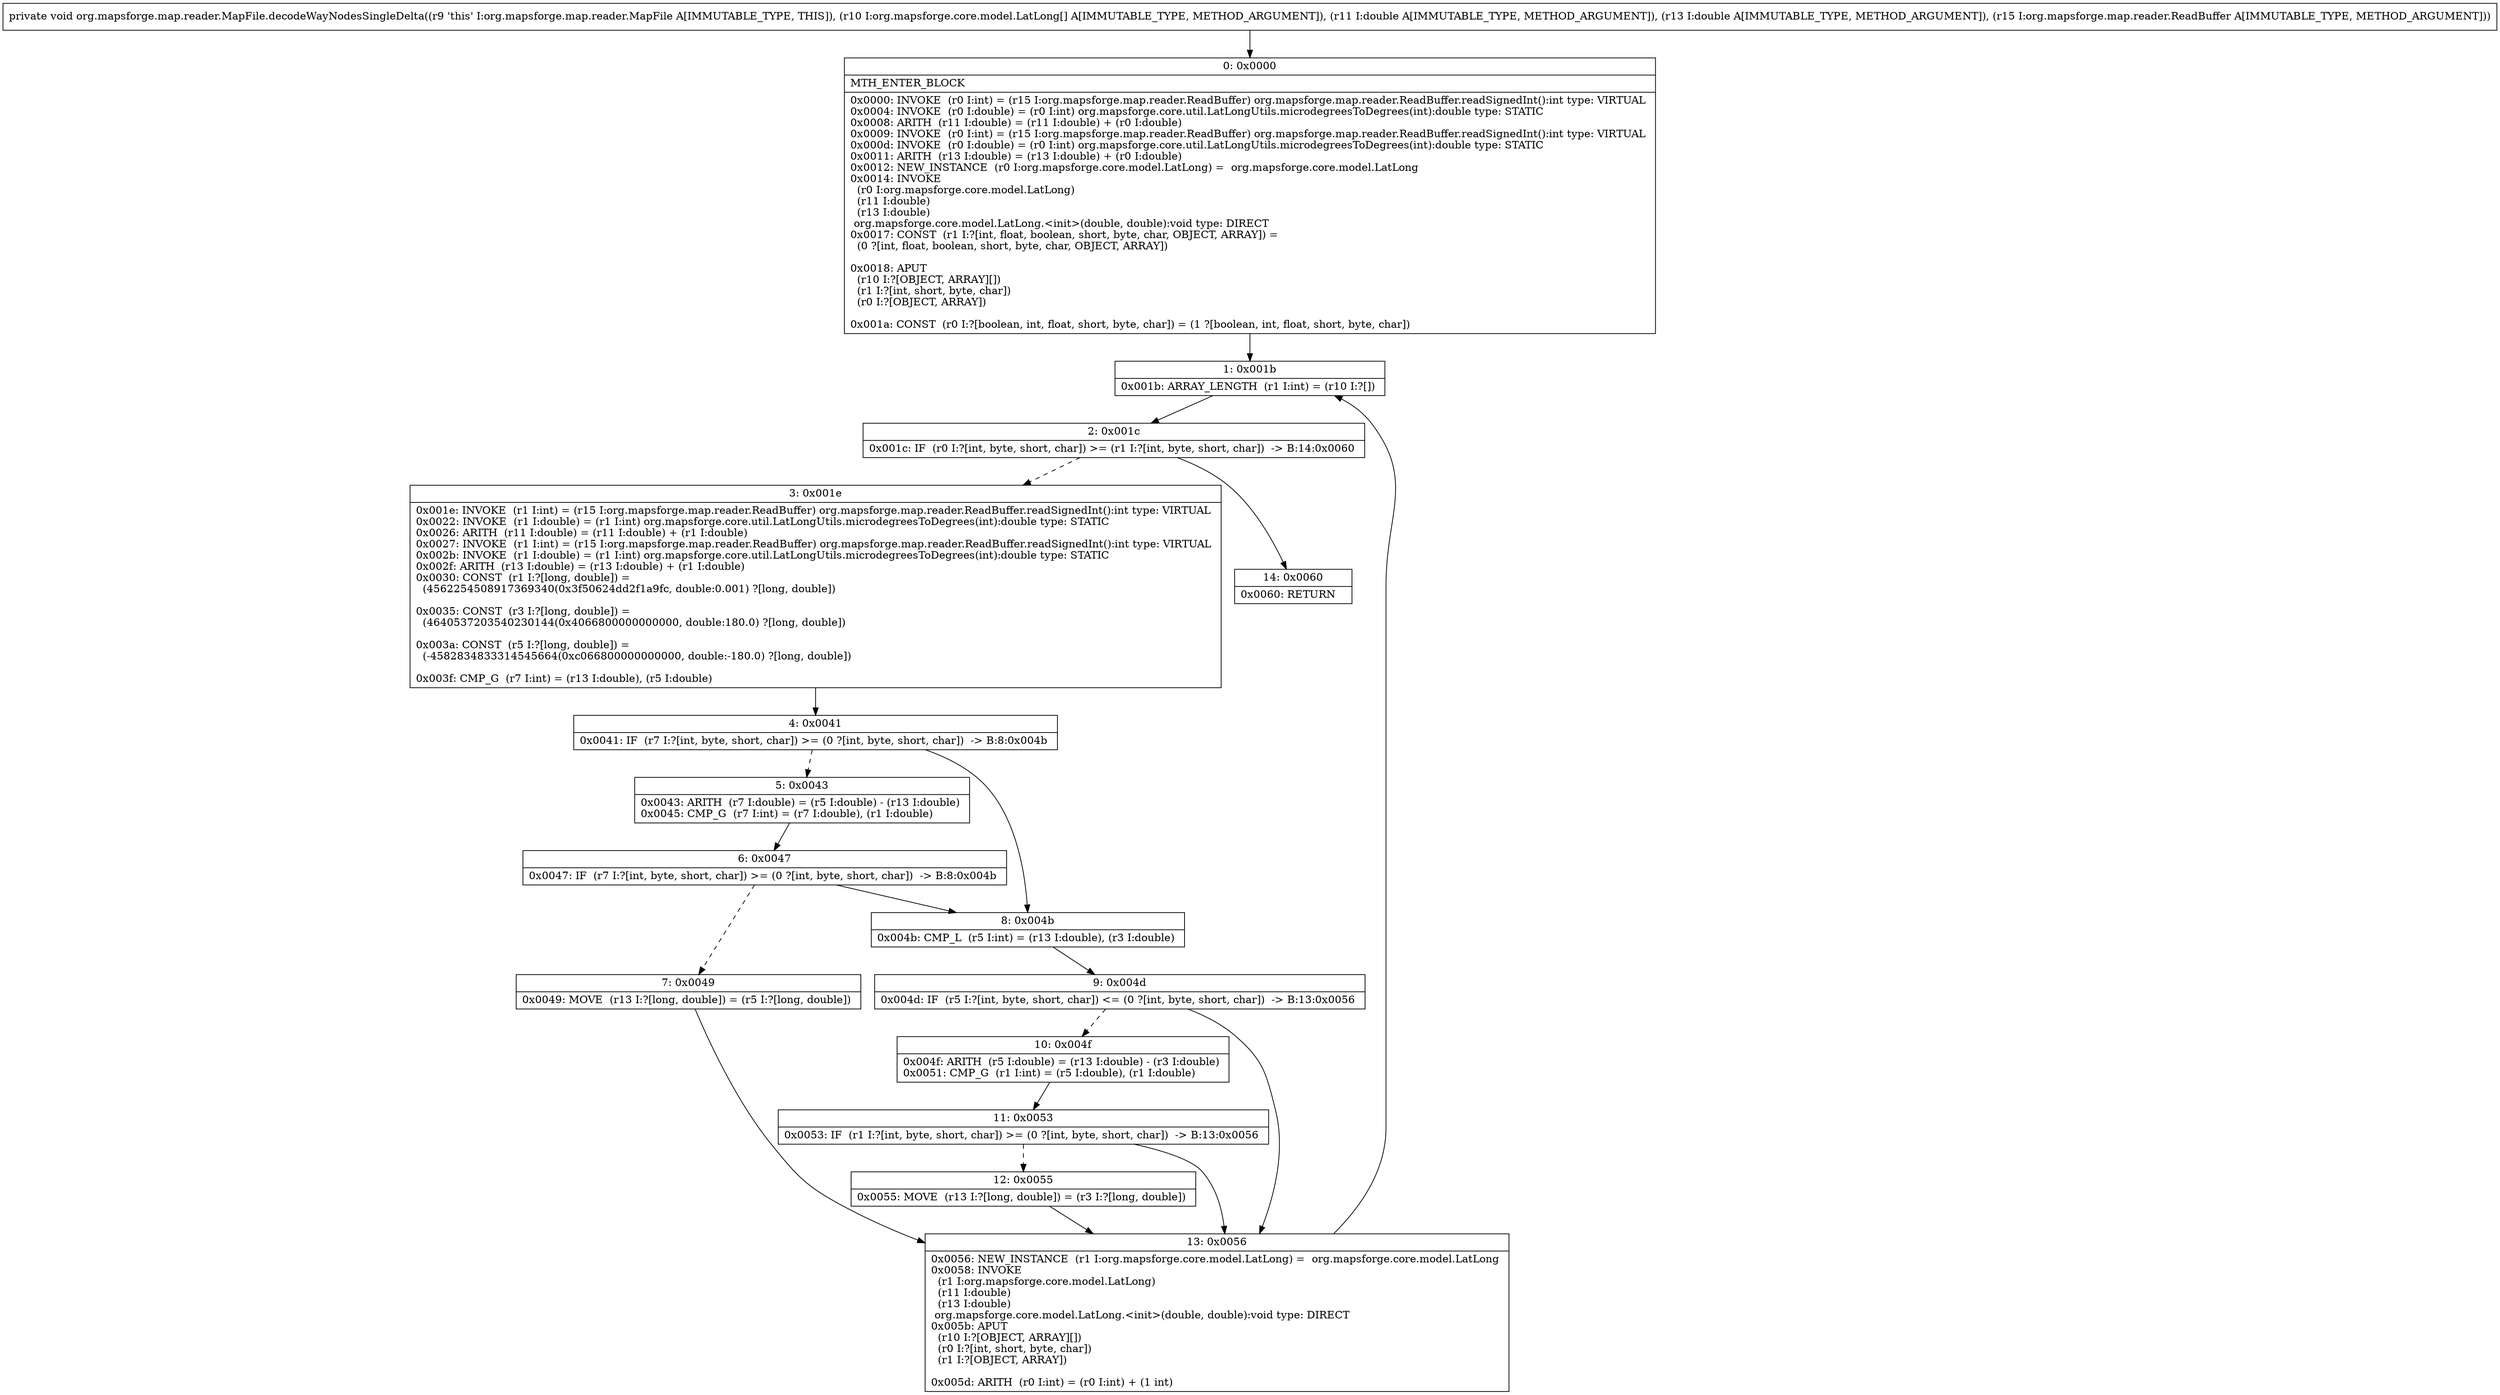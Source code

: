 digraph "CFG fororg.mapsforge.map.reader.MapFile.decodeWayNodesSingleDelta([Lorg\/mapsforge\/core\/model\/LatLong;DDLorg\/mapsforge\/map\/reader\/ReadBuffer;)V" {
Node_0 [shape=record,label="{0\:\ 0x0000|MTH_ENTER_BLOCK\l|0x0000: INVOKE  (r0 I:int) = (r15 I:org.mapsforge.map.reader.ReadBuffer) org.mapsforge.map.reader.ReadBuffer.readSignedInt():int type: VIRTUAL \l0x0004: INVOKE  (r0 I:double) = (r0 I:int) org.mapsforge.core.util.LatLongUtils.microdegreesToDegrees(int):double type: STATIC \l0x0008: ARITH  (r11 I:double) = (r11 I:double) + (r0 I:double) \l0x0009: INVOKE  (r0 I:int) = (r15 I:org.mapsforge.map.reader.ReadBuffer) org.mapsforge.map.reader.ReadBuffer.readSignedInt():int type: VIRTUAL \l0x000d: INVOKE  (r0 I:double) = (r0 I:int) org.mapsforge.core.util.LatLongUtils.microdegreesToDegrees(int):double type: STATIC \l0x0011: ARITH  (r13 I:double) = (r13 I:double) + (r0 I:double) \l0x0012: NEW_INSTANCE  (r0 I:org.mapsforge.core.model.LatLong) =  org.mapsforge.core.model.LatLong \l0x0014: INVOKE  \l  (r0 I:org.mapsforge.core.model.LatLong)\l  (r11 I:double)\l  (r13 I:double)\l org.mapsforge.core.model.LatLong.\<init\>(double, double):void type: DIRECT \l0x0017: CONST  (r1 I:?[int, float, boolean, short, byte, char, OBJECT, ARRAY]) = \l  (0 ?[int, float, boolean, short, byte, char, OBJECT, ARRAY])\l \l0x0018: APUT  \l  (r10 I:?[OBJECT, ARRAY][])\l  (r1 I:?[int, short, byte, char])\l  (r0 I:?[OBJECT, ARRAY])\l \l0x001a: CONST  (r0 I:?[boolean, int, float, short, byte, char]) = (1 ?[boolean, int, float, short, byte, char]) \l}"];
Node_1 [shape=record,label="{1\:\ 0x001b|0x001b: ARRAY_LENGTH  (r1 I:int) = (r10 I:?[]) \l}"];
Node_2 [shape=record,label="{2\:\ 0x001c|0x001c: IF  (r0 I:?[int, byte, short, char]) \>= (r1 I:?[int, byte, short, char])  \-\> B:14:0x0060 \l}"];
Node_3 [shape=record,label="{3\:\ 0x001e|0x001e: INVOKE  (r1 I:int) = (r15 I:org.mapsforge.map.reader.ReadBuffer) org.mapsforge.map.reader.ReadBuffer.readSignedInt():int type: VIRTUAL \l0x0022: INVOKE  (r1 I:double) = (r1 I:int) org.mapsforge.core.util.LatLongUtils.microdegreesToDegrees(int):double type: STATIC \l0x0026: ARITH  (r11 I:double) = (r11 I:double) + (r1 I:double) \l0x0027: INVOKE  (r1 I:int) = (r15 I:org.mapsforge.map.reader.ReadBuffer) org.mapsforge.map.reader.ReadBuffer.readSignedInt():int type: VIRTUAL \l0x002b: INVOKE  (r1 I:double) = (r1 I:int) org.mapsforge.core.util.LatLongUtils.microdegreesToDegrees(int):double type: STATIC \l0x002f: ARITH  (r13 I:double) = (r13 I:double) + (r1 I:double) \l0x0030: CONST  (r1 I:?[long, double]) = \l  (4562254508917369340(0x3f50624dd2f1a9fc, double:0.001) ?[long, double])\l \l0x0035: CONST  (r3 I:?[long, double]) = \l  (4640537203540230144(0x4066800000000000, double:180.0) ?[long, double])\l \l0x003a: CONST  (r5 I:?[long, double]) = \l  (\-4582834833314545664(0xc066800000000000, double:\-180.0) ?[long, double])\l \l0x003f: CMP_G  (r7 I:int) = (r13 I:double), (r5 I:double) \l}"];
Node_4 [shape=record,label="{4\:\ 0x0041|0x0041: IF  (r7 I:?[int, byte, short, char]) \>= (0 ?[int, byte, short, char])  \-\> B:8:0x004b \l}"];
Node_5 [shape=record,label="{5\:\ 0x0043|0x0043: ARITH  (r7 I:double) = (r5 I:double) \- (r13 I:double) \l0x0045: CMP_G  (r7 I:int) = (r7 I:double), (r1 I:double) \l}"];
Node_6 [shape=record,label="{6\:\ 0x0047|0x0047: IF  (r7 I:?[int, byte, short, char]) \>= (0 ?[int, byte, short, char])  \-\> B:8:0x004b \l}"];
Node_7 [shape=record,label="{7\:\ 0x0049|0x0049: MOVE  (r13 I:?[long, double]) = (r5 I:?[long, double]) \l}"];
Node_8 [shape=record,label="{8\:\ 0x004b|0x004b: CMP_L  (r5 I:int) = (r13 I:double), (r3 I:double) \l}"];
Node_9 [shape=record,label="{9\:\ 0x004d|0x004d: IF  (r5 I:?[int, byte, short, char]) \<= (0 ?[int, byte, short, char])  \-\> B:13:0x0056 \l}"];
Node_10 [shape=record,label="{10\:\ 0x004f|0x004f: ARITH  (r5 I:double) = (r13 I:double) \- (r3 I:double) \l0x0051: CMP_G  (r1 I:int) = (r5 I:double), (r1 I:double) \l}"];
Node_11 [shape=record,label="{11\:\ 0x0053|0x0053: IF  (r1 I:?[int, byte, short, char]) \>= (0 ?[int, byte, short, char])  \-\> B:13:0x0056 \l}"];
Node_12 [shape=record,label="{12\:\ 0x0055|0x0055: MOVE  (r13 I:?[long, double]) = (r3 I:?[long, double]) \l}"];
Node_13 [shape=record,label="{13\:\ 0x0056|0x0056: NEW_INSTANCE  (r1 I:org.mapsforge.core.model.LatLong) =  org.mapsforge.core.model.LatLong \l0x0058: INVOKE  \l  (r1 I:org.mapsforge.core.model.LatLong)\l  (r11 I:double)\l  (r13 I:double)\l org.mapsforge.core.model.LatLong.\<init\>(double, double):void type: DIRECT \l0x005b: APUT  \l  (r10 I:?[OBJECT, ARRAY][])\l  (r0 I:?[int, short, byte, char])\l  (r1 I:?[OBJECT, ARRAY])\l \l0x005d: ARITH  (r0 I:int) = (r0 I:int) + (1 int) \l}"];
Node_14 [shape=record,label="{14\:\ 0x0060|0x0060: RETURN   \l}"];
MethodNode[shape=record,label="{private void org.mapsforge.map.reader.MapFile.decodeWayNodesSingleDelta((r9 'this' I:org.mapsforge.map.reader.MapFile A[IMMUTABLE_TYPE, THIS]), (r10 I:org.mapsforge.core.model.LatLong[] A[IMMUTABLE_TYPE, METHOD_ARGUMENT]), (r11 I:double A[IMMUTABLE_TYPE, METHOD_ARGUMENT]), (r13 I:double A[IMMUTABLE_TYPE, METHOD_ARGUMENT]), (r15 I:org.mapsforge.map.reader.ReadBuffer A[IMMUTABLE_TYPE, METHOD_ARGUMENT])) }"];
MethodNode -> Node_0;
Node_0 -> Node_1;
Node_1 -> Node_2;
Node_2 -> Node_3[style=dashed];
Node_2 -> Node_14;
Node_3 -> Node_4;
Node_4 -> Node_5[style=dashed];
Node_4 -> Node_8;
Node_5 -> Node_6;
Node_6 -> Node_7[style=dashed];
Node_6 -> Node_8;
Node_7 -> Node_13;
Node_8 -> Node_9;
Node_9 -> Node_10[style=dashed];
Node_9 -> Node_13;
Node_10 -> Node_11;
Node_11 -> Node_12[style=dashed];
Node_11 -> Node_13;
Node_12 -> Node_13;
Node_13 -> Node_1;
}

